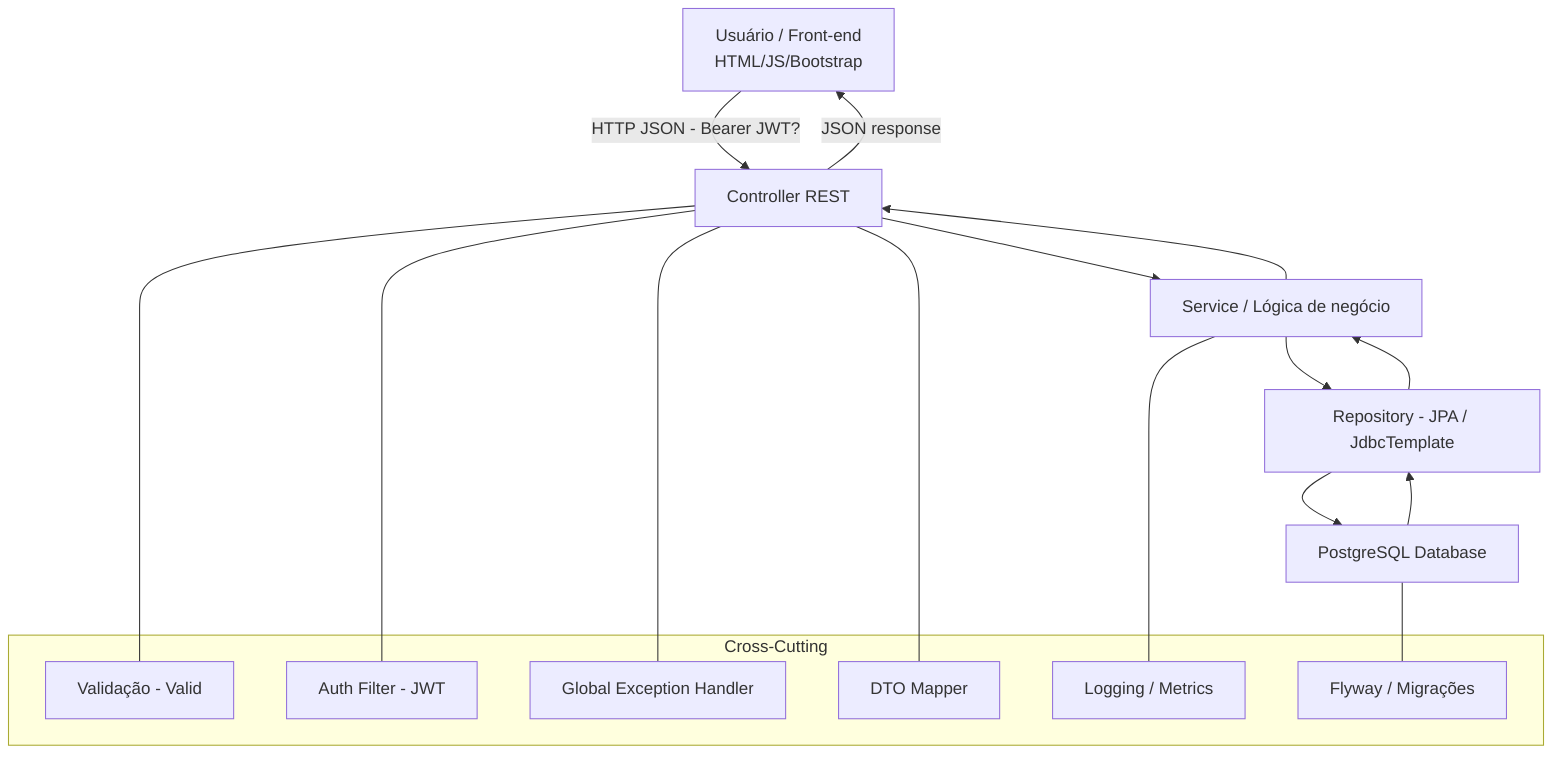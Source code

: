 graph TD
    A[Usuário / Front-end<br>HTML/JS/Bootstrap] -->|HTTP JSON - Bearer JWT?| B[Controller REST]
    B --> C[Service / Lógica de negócio]
    C --> D[Repository - JPA / JdbcTemplate]
    D --> E[PostgreSQL Database]
    E --> D
    D --> C
    C --> B
    B -->|JSON response| A

    subgraph Cross-Cutting
        F[Validação - Valid]
        G[Auth Filter - JWT]
        H[Global Exception Handler]
        I[DTO Mapper]
        J[Logging / Metrics]
        K[Flyway / Migrações]
    end

    B --- F
    B --- G
    B --- H
    B --- I
    C --- J
    E --- K
